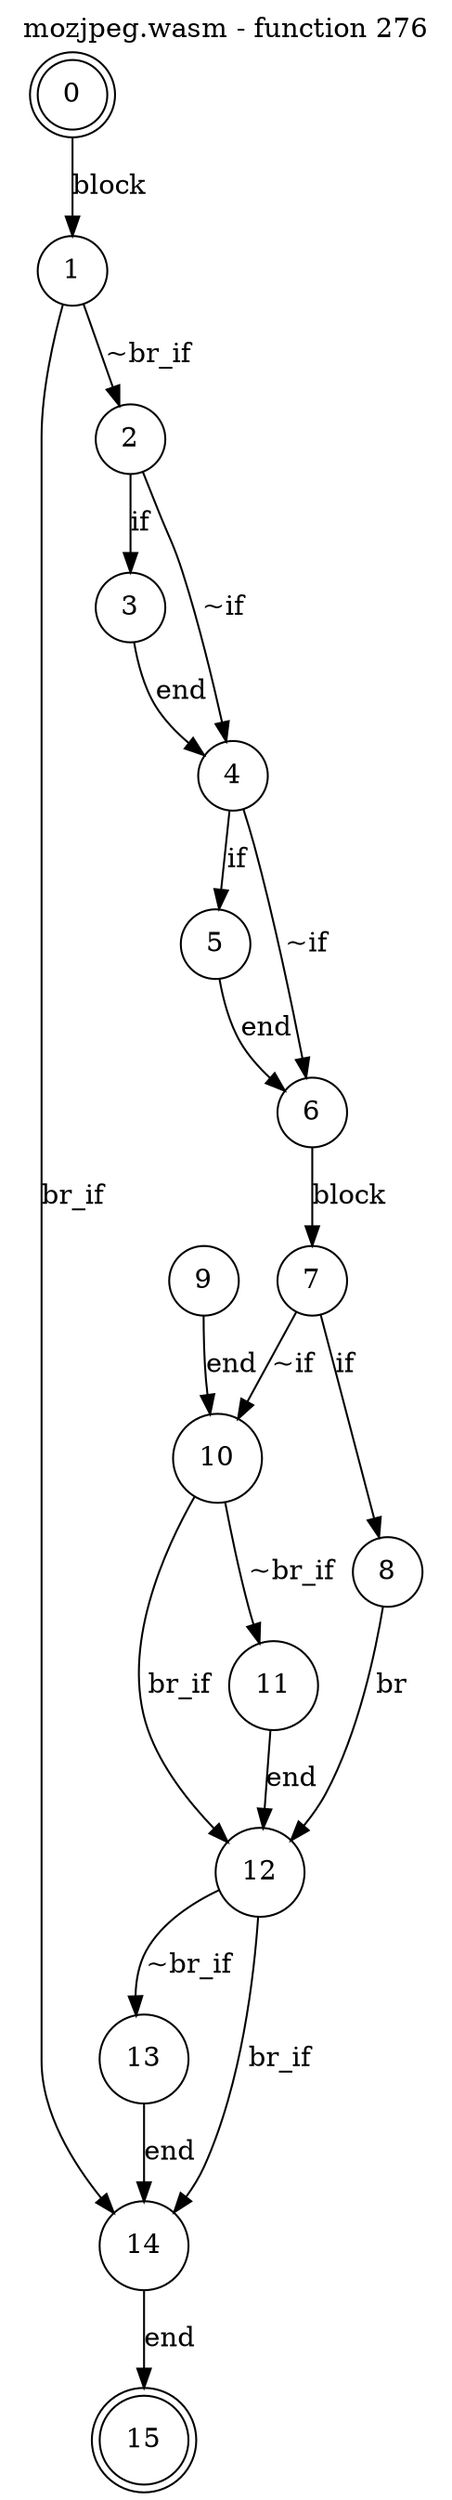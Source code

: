 digraph finite_state_machine {
    label = "mozjpeg.wasm - function 276"
    labelloc =  t
    labelfontsize = 16
    labelfontcolor = black
    labelfontname = "Helvetica"
    node [shape = doublecircle]; 0 15;
    node [shape = circle];
    0 -> 1[label = "block"];
    1 -> 2[label = "~br_if"];
    1 -> 14[label = "br_if"];
    2 -> 3[label = "if"];
    2 -> 4[label = "~if"];
    3 -> 4[label = "end"];
    4 -> 5[label = "if"];
    4 -> 6[label = "~if"];
    5 -> 6[label = "end"];
    6 -> 7[label = "block"];
    7 -> 8[label = "if"];
    7 -> 10[label = "~if"];
    8 -> 12[label = "br"];
    9 -> 10[label = "end"];
    10 -> 11[label = "~br_if"];
    10 -> 12[label = "br_if"];
    11 -> 12[label = "end"];
    12 -> 13[label = "~br_if"];
    12 -> 14[label = "br_if"];
    13 -> 14[label = "end"];
    14 -> 15[label = "end"];
}
